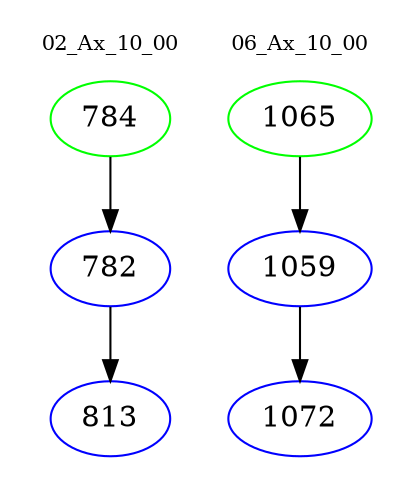 digraph{
subgraph cluster_0 {
color = white
label = "02_Ax_10_00";
fontsize=10;
T0_784 [label="784", color="green"]
T0_784 -> T0_782 [color="black"]
T0_782 [label="782", color="blue"]
T0_782 -> T0_813 [color="black"]
T0_813 [label="813", color="blue"]
}
subgraph cluster_1 {
color = white
label = "06_Ax_10_00";
fontsize=10;
T1_1065 [label="1065", color="green"]
T1_1065 -> T1_1059 [color="black"]
T1_1059 [label="1059", color="blue"]
T1_1059 -> T1_1072 [color="black"]
T1_1072 [label="1072", color="blue"]
}
}
